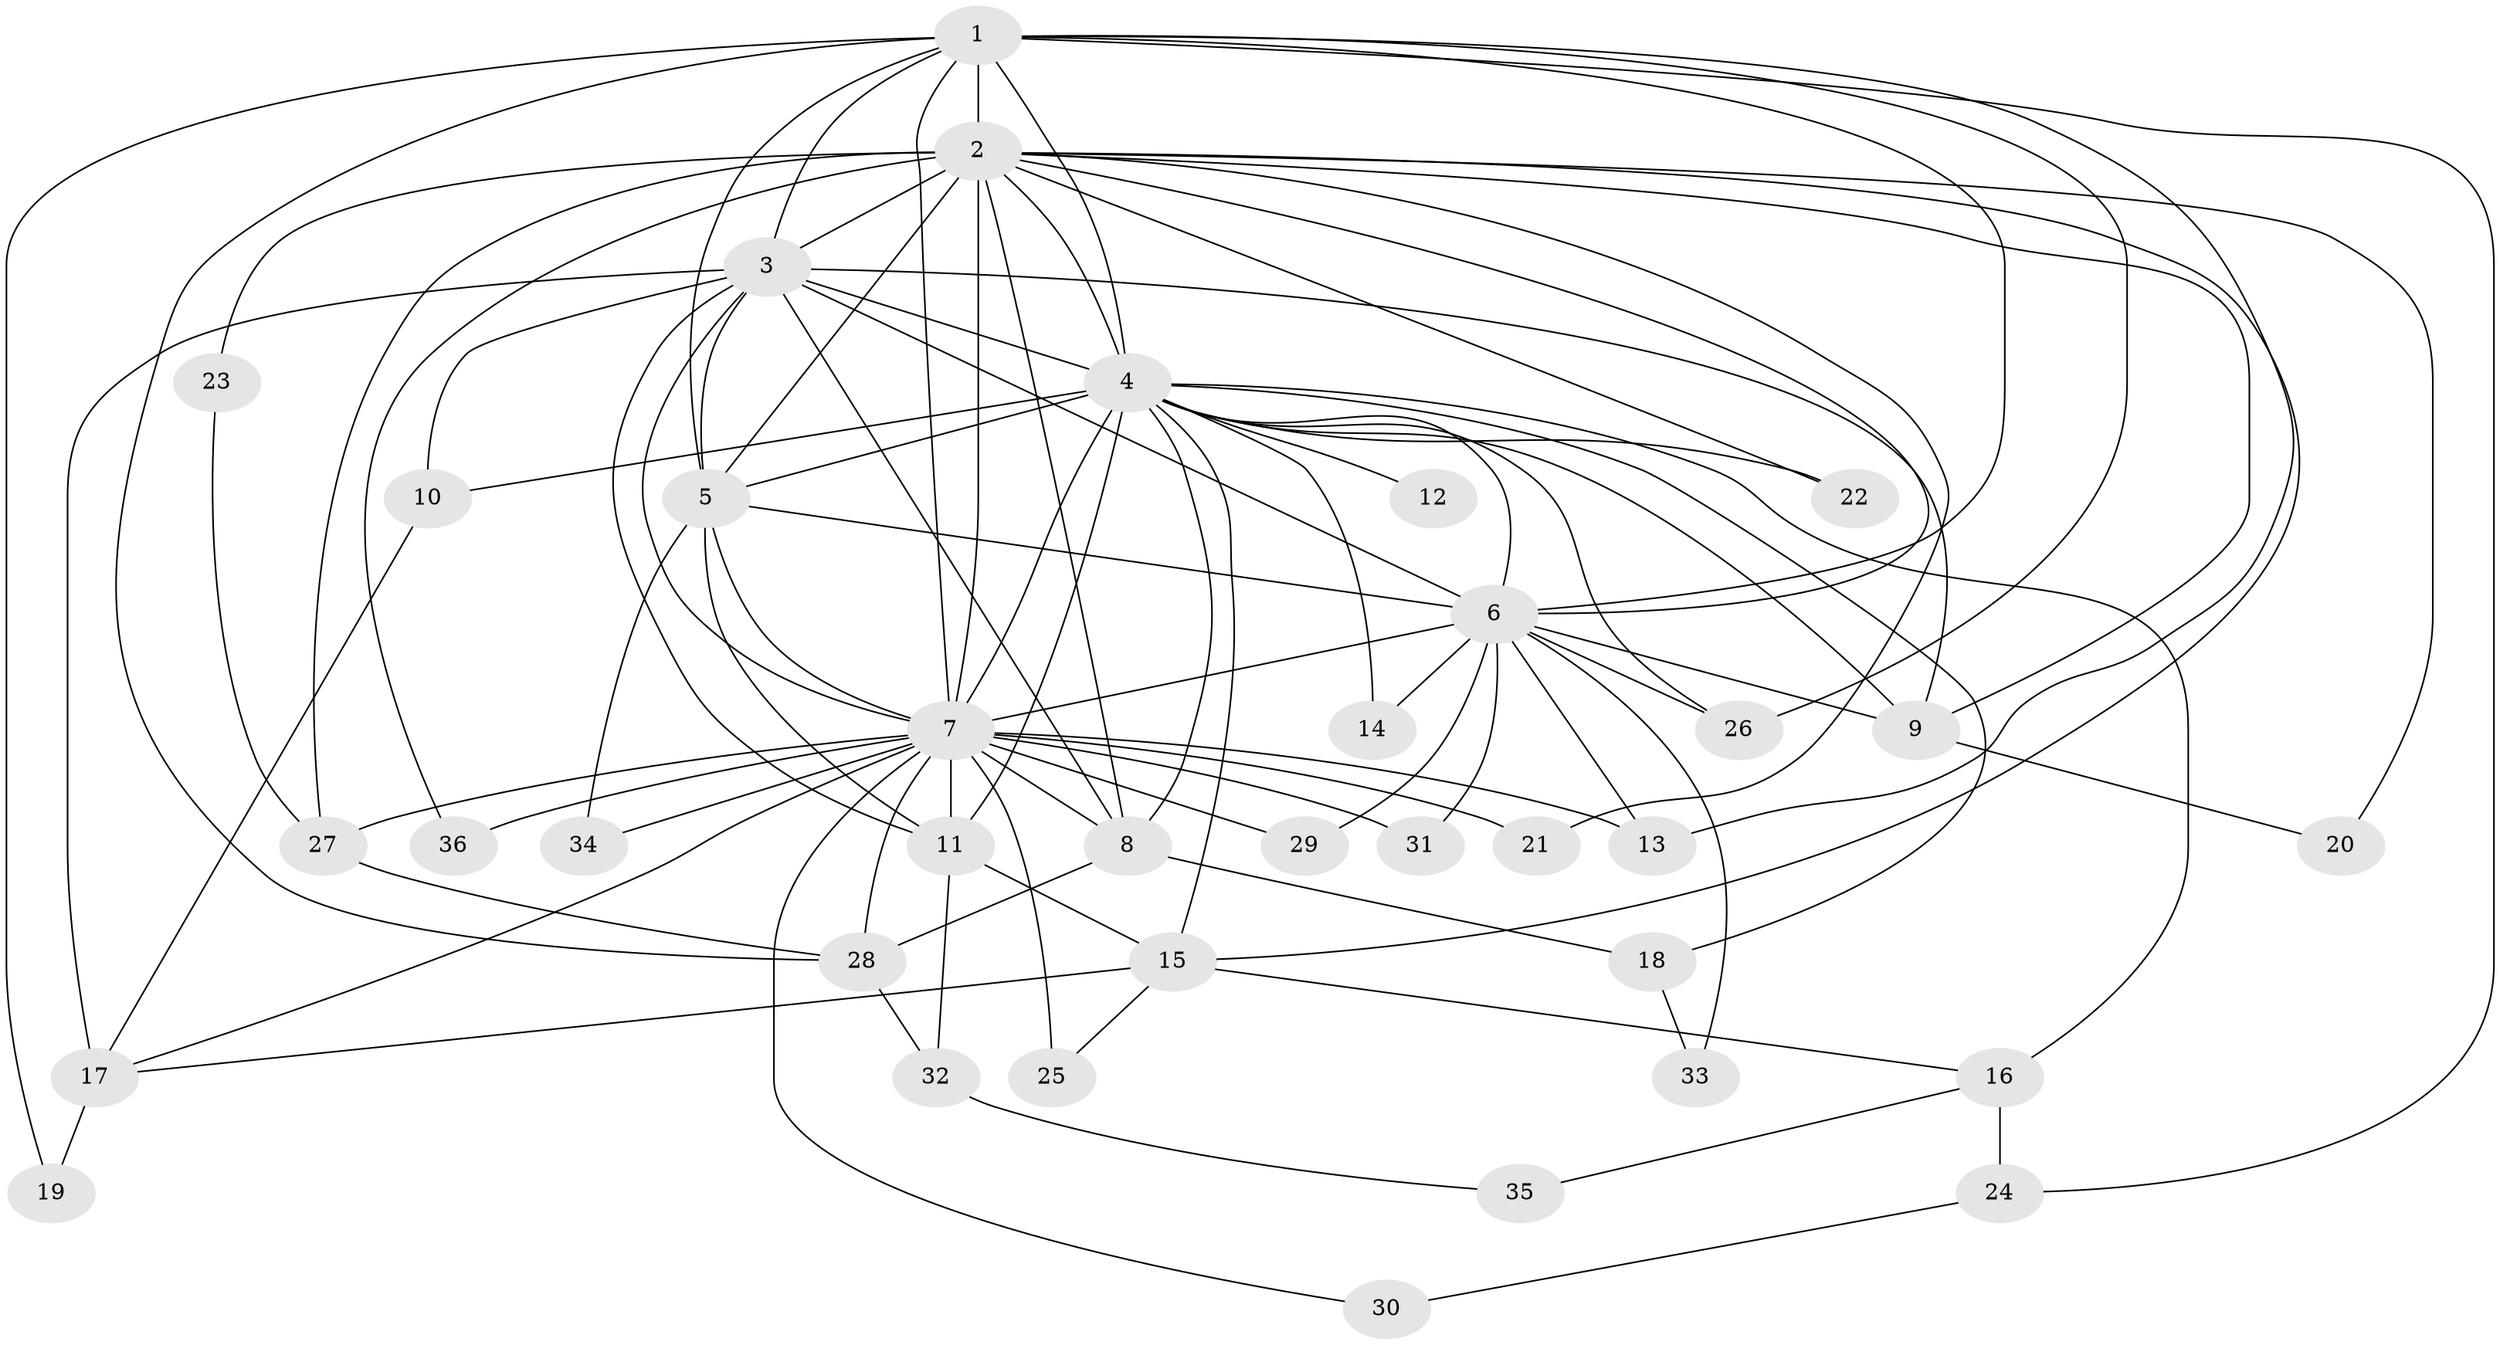 // original degree distribution, {15: 0.027777777777777776, 22: 0.027777777777777776, 17: 0.027777777777777776, 24: 0.013888888888888888, 13: 0.041666666666666664, 5: 0.06944444444444445, 3: 0.2222222222222222, 6: 0.013888888888888888, 2: 0.5, 4: 0.05555555555555555}
// Generated by graph-tools (version 1.1) at 2025/49/03/04/25 22:49:27]
// undirected, 36 vertices, 91 edges
graph export_dot {
  node [color=gray90,style=filled];
  1;
  2;
  3;
  4;
  5;
  6;
  7;
  8;
  9;
  10;
  11;
  12;
  13;
  14;
  15;
  16;
  17;
  18;
  19;
  20;
  21;
  22;
  23;
  24;
  25;
  26;
  27;
  28;
  29;
  30;
  31;
  32;
  33;
  34;
  35;
  36;
  1 -- 2 [weight=3.0];
  1 -- 3 [weight=2.0];
  1 -- 4 [weight=2.0];
  1 -- 5 [weight=1.0];
  1 -- 6 [weight=1.0];
  1 -- 7 [weight=1.0];
  1 -- 13 [weight=1.0];
  1 -- 19 [weight=1.0];
  1 -- 24 [weight=1.0];
  1 -- 26 [weight=1.0];
  1 -- 28 [weight=1.0];
  2 -- 3 [weight=4.0];
  2 -- 4 [weight=4.0];
  2 -- 5 [weight=2.0];
  2 -- 6 [weight=3.0];
  2 -- 7 [weight=13.0];
  2 -- 8 [weight=1.0];
  2 -- 9 [weight=1.0];
  2 -- 15 [weight=1.0];
  2 -- 20 [weight=1.0];
  2 -- 21 [weight=1.0];
  2 -- 22 [weight=2.0];
  2 -- 23 [weight=1.0];
  2 -- 27 [weight=1.0];
  2 -- 36 [weight=1.0];
  3 -- 4 [weight=4.0];
  3 -- 5 [weight=2.0];
  3 -- 6 [weight=2.0];
  3 -- 7 [weight=3.0];
  3 -- 8 [weight=1.0];
  3 -- 9 [weight=1.0];
  3 -- 10 [weight=1.0];
  3 -- 11 [weight=1.0];
  3 -- 17 [weight=5.0];
  4 -- 5 [weight=3.0];
  4 -- 6 [weight=2.0];
  4 -- 7 [weight=3.0];
  4 -- 8 [weight=2.0];
  4 -- 9 [weight=1.0];
  4 -- 10 [weight=1.0];
  4 -- 11 [weight=1.0];
  4 -- 12 [weight=1.0];
  4 -- 14 [weight=2.0];
  4 -- 15 [weight=1.0];
  4 -- 16 [weight=2.0];
  4 -- 18 [weight=1.0];
  4 -- 22 [weight=1.0];
  4 -- 26 [weight=1.0];
  5 -- 6 [weight=1.0];
  5 -- 7 [weight=2.0];
  5 -- 11 [weight=1.0];
  5 -- 34 [weight=1.0];
  6 -- 7 [weight=1.0];
  6 -- 9 [weight=1.0];
  6 -- 13 [weight=1.0];
  6 -- 14 [weight=1.0];
  6 -- 26 [weight=1.0];
  6 -- 29 [weight=1.0];
  6 -- 31 [weight=1.0];
  6 -- 33 [weight=1.0];
  7 -- 8 [weight=1.0];
  7 -- 11 [weight=1.0];
  7 -- 13 [weight=1.0];
  7 -- 17 [weight=3.0];
  7 -- 21 [weight=2.0];
  7 -- 25 [weight=2.0];
  7 -- 27 [weight=1.0];
  7 -- 28 [weight=1.0];
  7 -- 29 [weight=1.0];
  7 -- 30 [weight=1.0];
  7 -- 31 [weight=1.0];
  7 -- 34 [weight=1.0];
  7 -- 36 [weight=1.0];
  8 -- 18 [weight=1.0];
  8 -- 28 [weight=1.0];
  9 -- 20 [weight=1.0];
  10 -- 17 [weight=1.0];
  11 -- 15 [weight=1.0];
  11 -- 32 [weight=1.0];
  15 -- 16 [weight=1.0];
  15 -- 17 [weight=1.0];
  15 -- 25 [weight=1.0];
  16 -- 24 [weight=1.0];
  16 -- 35 [weight=1.0];
  17 -- 19 [weight=1.0];
  18 -- 33 [weight=1.0];
  23 -- 27 [weight=1.0];
  24 -- 30 [weight=1.0];
  27 -- 28 [weight=1.0];
  28 -- 32 [weight=1.0];
  32 -- 35 [weight=1.0];
}
